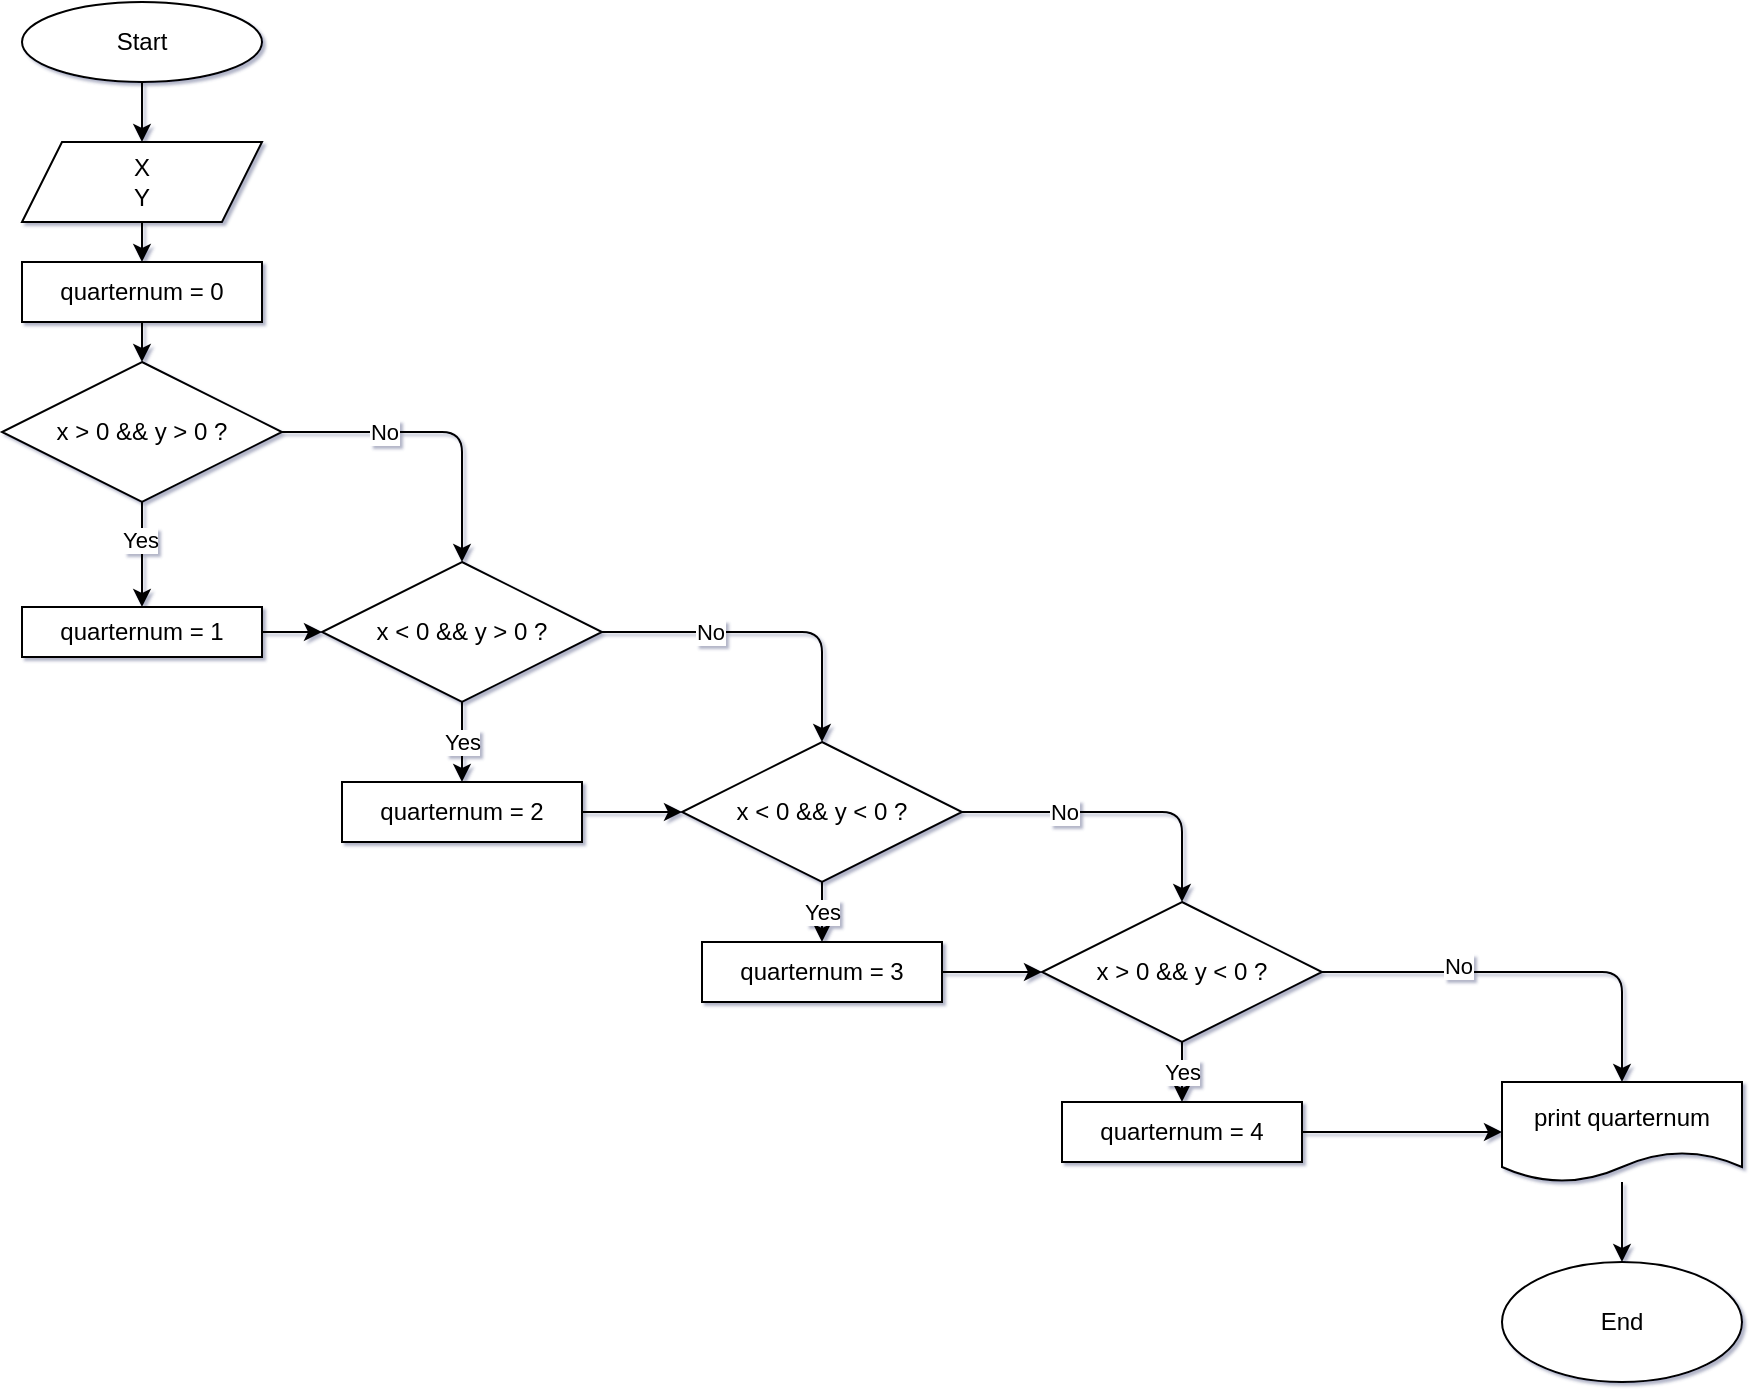 <mxfile>
    <diagram id="tJV7Jw2loRHoqNGYEGF5" name="Page-1">
        <mxGraphModel dx="1262" dy="1289" grid="1" gridSize="10" guides="1" tooltips="1" connect="1" arrows="1" fold="1" page="1" pageScale="1" pageWidth="827" pageHeight="1169" background="#ffffff" math="0" shadow="1">
            <root>
                <mxCell id="0"/>
                <mxCell id="1" parent="0"/>
                <mxCell id="5" value="" style="edgeStyle=none;html=1;fontColor=#000000;strokeColor=#000000;" edge="1" parent="1" source="3" target="4">
                    <mxGeometry relative="1" as="geometry"/>
                </mxCell>
                <mxCell id="3" value="&lt;font color=&quot;#000000&quot;&gt;Start&lt;/font&gt;" style="ellipse;whiteSpace=wrap;html=1;fillColor=#FFFFFF;" vertex="1" parent="1">
                    <mxGeometry x="40" y="30" width="120" height="40" as="geometry"/>
                </mxCell>
                <mxCell id="13" value="" style="edgeStyle=none;html=1;fontColor=#000000;strokeColor=#000000;" edge="1" parent="1" source="4" target="12">
                    <mxGeometry relative="1" as="geometry"/>
                </mxCell>
                <mxCell id="4" value="&lt;font color=&quot;#000000&quot;&gt;X&lt;br&gt;Y&lt;/font&gt;" style="shape=parallelogram;perimeter=parallelogramPerimeter;whiteSpace=wrap;html=1;fixedSize=1;fillColor=#FFFFFF;" vertex="1" parent="1">
                    <mxGeometry x="40" y="100" width="120" height="40" as="geometry"/>
                </mxCell>
                <mxCell id="21" value="" style="edgeStyle=none;html=1;fontColor=#000000;strokeColor=#000000;exitX=1;exitY=0.5;exitDx=0;exitDy=0;entryX=0.5;entryY=0;entryDx=0;entryDy=0;" edge="1" parent="1" source="8" target="19">
                    <mxGeometry relative="1" as="geometry">
                        <Array as="points">
                            <mxPoint x="260" y="245"/>
                        </Array>
                    </mxGeometry>
                </mxCell>
                <mxCell id="22" value="&lt;span style=&quot;background-color: rgb(255 , 255 , 255)&quot;&gt;No&lt;/span&gt;" style="edgeLabel;html=1;align=center;verticalAlign=middle;resizable=0;points=[];fontColor=#000000;" vertex="1" connectable="0" parent="21">
                    <mxGeometry x="-0.349" relative="1" as="geometry">
                        <mxPoint as="offset"/>
                    </mxGeometry>
                </mxCell>
                <mxCell id="24" value="" style="edgeStyle=none;html=1;fontColor=#000000;strokeColor=#000000;" edge="1" parent="1" source="8" target="23">
                    <mxGeometry relative="1" as="geometry"/>
                </mxCell>
                <mxCell id="8" value="&lt;font color=&quot;#000000&quot;&gt;x &amp;gt; 0 &amp;amp;&amp;amp; y &amp;gt; 0 ?&lt;/font&gt;" style="rhombus;whiteSpace=wrap;html=1;fillColor=#FFFFFF;" vertex="1" parent="1">
                    <mxGeometry x="30" y="210" width="140" height="70" as="geometry"/>
                </mxCell>
                <mxCell id="14" value="" style="edgeStyle=none;html=1;fontColor=#000000;strokeColor=#000000;" edge="1" parent="1" source="12" target="8">
                    <mxGeometry relative="1" as="geometry"/>
                </mxCell>
                <mxCell id="12" value="&lt;font color=&quot;#000000&quot;&gt;quarternum = 0&lt;/font&gt;" style="whiteSpace=wrap;html=1;fillColor=#FFFFFF;" vertex="1" parent="1">
                    <mxGeometry x="40" y="160" width="120" height="30" as="geometry"/>
                </mxCell>
                <mxCell id="28" value="&lt;meta charset=&quot;utf-8&quot;&gt;&lt;span style=&quot;color: rgb(0, 0, 0); font-family: helvetica; font-size: 11px; font-style: normal; font-weight: 400; letter-spacing: normal; text-align: center; text-indent: 0px; text-transform: none; word-spacing: 0px; background-color: rgb(255, 255, 255); display: inline; float: none;&quot;&gt;Yes&lt;/span&gt;" style="edgeStyle=none;html=1;fontColor=#000000;strokeColor=#000000;" edge="1" parent="1" source="19" target="27">
                    <mxGeometry relative="1" as="geometry"/>
                </mxCell>
                <mxCell id="19" value="&lt;font color=&quot;#000000&quot;&gt;x &amp;lt; 0 &amp;amp;&amp;amp; y &amp;gt; 0 ?&lt;/font&gt;" style="rhombus;whiteSpace=wrap;html=1;fillColor=#FFFFFF;" vertex="1" parent="1">
                    <mxGeometry x="190" y="310" width="140" height="70" as="geometry"/>
                </mxCell>
                <mxCell id="25" value="" style="edgeStyle=none;html=1;fontColor=#000000;strokeColor=#000000;" edge="1" parent="1" source="23" target="19">
                    <mxGeometry relative="1" as="geometry"/>
                </mxCell>
                <mxCell id="23" value="&lt;span style=&quot;color: rgb(0 , 0 , 0)&quot;&gt;quarternum = 1&lt;/span&gt;" style="whiteSpace=wrap;html=1;fillColor=#FFFFFF;" vertex="1" parent="1">
                    <mxGeometry x="40" y="332.5" width="120" height="25" as="geometry"/>
                </mxCell>
                <mxCell id="26" value="&lt;span style=&quot;background-color: rgb(255 , 255 , 255)&quot;&gt;Yes&lt;/span&gt;" style="edgeLabel;html=1;align=center;verticalAlign=middle;resizable=0;points=[];fontColor=#000000;" vertex="1" connectable="0" parent="1">
                    <mxGeometry x="230.526" y="255" as="geometry">
                        <mxPoint x="-132" y="44" as="offset"/>
                    </mxGeometry>
                </mxCell>
                <mxCell id="32" value="" style="edgeStyle=none;html=1;fontColor=#000000;strokeColor=#000000;" edge="1" parent="1" source="27" target="29">
                    <mxGeometry relative="1" as="geometry"/>
                </mxCell>
                <mxCell id="27" value="&lt;span style=&quot;color: rgb(0 , 0 , 0)&quot;&gt;quarternum = 2&lt;/span&gt;" style="whiteSpace=wrap;html=1;fillColor=#FFFFFF;" vertex="1" parent="1">
                    <mxGeometry x="200" y="420" width="120" height="30" as="geometry"/>
                </mxCell>
                <mxCell id="29" value="&lt;font color=&quot;#000000&quot;&gt;x &amp;lt; 0 &amp;amp;&amp;amp; y &amp;lt; 0 ?&lt;/font&gt;" style="rhombus;whiteSpace=wrap;html=1;fillColor=#FFFFFF;" vertex="1" parent="1">
                    <mxGeometry x="370" y="400" width="140" height="70" as="geometry"/>
                </mxCell>
                <mxCell id="30" value="" style="edgeStyle=none;html=1;fontColor=#000000;strokeColor=#000000;exitX=1;exitY=0.5;exitDx=0;exitDy=0;entryX=0.5;entryY=0;entryDx=0;entryDy=0;" edge="1" parent="1" source="19" target="29">
                    <mxGeometry relative="1" as="geometry">
                        <mxPoint x="180" y="255" as="sourcePoint"/>
                        <mxPoint x="270" y="320" as="targetPoint"/>
                        <Array as="points">
                            <mxPoint x="440" y="345"/>
                        </Array>
                    </mxGeometry>
                </mxCell>
                <mxCell id="31" value="&lt;span style=&quot;background-color: rgb(255 , 255 , 255)&quot;&gt;No&lt;/span&gt;" style="edgeLabel;html=1;align=center;verticalAlign=middle;resizable=0;points=[];fontColor=#000000;" vertex="1" connectable="0" parent="30">
                    <mxGeometry x="-0.349" relative="1" as="geometry">
                        <mxPoint as="offset"/>
                    </mxGeometry>
                </mxCell>
                <mxCell id="35" value="&lt;meta charset=&quot;utf-8&quot;&gt;&lt;span style=&quot;color: rgb(0, 0, 0); font-family: helvetica; font-size: 11px; font-style: normal; font-weight: 400; letter-spacing: normal; text-align: center; text-indent: 0px; text-transform: none; word-spacing: 0px; background-color: rgb(255, 255, 255); display: inline; float: none;&quot;&gt;Yes&lt;/span&gt;" style="edgeStyle=none;html=1;fontColor=#000000;strokeColor=#000000;" edge="1" parent="1" target="37">
                    <mxGeometry relative="1" as="geometry">
                        <mxPoint x="440" y="470" as="sourcePoint"/>
                    </mxGeometry>
                </mxCell>
                <mxCell id="36" value="" style="edgeStyle=none;html=1;fontColor=#000000;strokeColor=#000000;exitX=1;exitY=0.5;exitDx=0;exitDy=0;entryX=0;entryY=0.5;entryDx=0;entryDy=0;" edge="1" parent="1" source="37" target="38">
                    <mxGeometry relative="1" as="geometry">
                        <mxPoint x="550" y="530" as="targetPoint"/>
                    </mxGeometry>
                </mxCell>
                <mxCell id="37" value="&lt;span style=&quot;color: rgb(0 , 0 , 0)&quot;&gt;quarternum = 3&lt;/span&gt;" style="whiteSpace=wrap;html=1;fillColor=#FFFFFF;" vertex="1" parent="1">
                    <mxGeometry x="380" y="500" width="120" height="30" as="geometry"/>
                </mxCell>
                <mxCell id="44" value="" style="edgeStyle=none;html=1;fontColor=#000000;strokeColor=#000000;exitX=1;exitY=0.5;exitDx=0;exitDy=0;" edge="1" parent="1" source="38" target="43">
                    <mxGeometry relative="1" as="geometry">
                        <Array as="points">
                            <mxPoint x="840" y="515"/>
                        </Array>
                    </mxGeometry>
                </mxCell>
                <mxCell id="38" value="&lt;font color=&quot;#000000&quot;&gt;x &amp;gt; 0 &amp;amp;&amp;amp; y &amp;lt; 0 ?&lt;/font&gt;" style="rhombus;whiteSpace=wrap;html=1;fillColor=#FFFFFF;" vertex="1" parent="1">
                    <mxGeometry x="550" y="480" width="140" height="70" as="geometry"/>
                </mxCell>
                <mxCell id="39" value="" style="edgeStyle=none;html=1;fontColor=#000000;strokeColor=#000000;exitX=1;exitY=0.5;exitDx=0;exitDy=0;entryX=0.5;entryY=0;entryDx=0;entryDy=0;" edge="1" parent="1" target="38" source="29">
                    <mxGeometry relative="1" as="geometry">
                        <mxPoint x="510" y="440" as="sourcePoint"/>
                        <mxPoint x="620" y="490" as="targetPoint"/>
                        <Array as="points">
                            <mxPoint x="620" y="435"/>
                        </Array>
                    </mxGeometry>
                </mxCell>
                <mxCell id="40" value="&lt;span style=&quot;background-color: rgb(255 , 255 , 255)&quot;&gt;No&lt;/span&gt;" style="edgeLabel;html=1;align=center;verticalAlign=middle;resizable=0;points=[];fontColor=#000000;" vertex="1" connectable="0" parent="39">
                    <mxGeometry x="-0.349" relative="1" as="geometry">
                        <mxPoint as="offset"/>
                    </mxGeometry>
                </mxCell>
                <mxCell id="41" value="&lt;meta charset=&quot;utf-8&quot;&gt;&lt;span style=&quot;color: rgb(0, 0, 0); font-family: helvetica; font-size: 11px; font-style: normal; font-weight: 400; letter-spacing: normal; text-align: center; text-indent: 0px; text-transform: none; word-spacing: 0px; background-color: rgb(255, 255, 255); display: inline; float: none;&quot;&gt;Yes&lt;/span&gt;" style="edgeStyle=none;html=1;fontColor=#000000;strokeColor=#000000;" edge="1" parent="1" target="42">
                    <mxGeometry relative="1" as="geometry">
                        <mxPoint x="620" y="550" as="sourcePoint"/>
                    </mxGeometry>
                </mxCell>
                <mxCell id="46" value="" style="edgeStyle=none;html=1;fontColor=#000000;strokeColor=#000000;" edge="1" parent="1" source="42" target="43">
                    <mxGeometry relative="1" as="geometry"/>
                </mxCell>
                <mxCell id="42" value="&lt;span style=&quot;color: rgb(0 , 0 , 0)&quot;&gt;quarternum = 4&lt;/span&gt;" style="whiteSpace=wrap;html=1;fillColor=#FFFFFF;" vertex="1" parent="1">
                    <mxGeometry x="560" y="580" width="120" height="30" as="geometry"/>
                </mxCell>
                <mxCell id="49" value="" style="edgeStyle=none;html=1;fontColor=#000000;strokeColor=#000000;" edge="1" parent="1" source="43" target="48">
                    <mxGeometry relative="1" as="geometry"/>
                </mxCell>
                <mxCell id="43" value="&lt;span style=&quot;color: rgb(0 , 0 , 0)&quot;&gt;print quarternum&lt;/span&gt;" style="shape=document;whiteSpace=wrap;html=1;boundedLbl=1;fillColor=#FFFFFF;" vertex="1" parent="1">
                    <mxGeometry x="780" y="570" width="120" height="50" as="geometry"/>
                </mxCell>
                <mxCell id="45" value="&lt;span style=&quot;background-color: rgb(255 , 255 , 255)&quot;&gt;No&lt;/span&gt;" style="edgeLabel;html=1;align=center;verticalAlign=middle;resizable=0;points=[];fontColor=#000000;" vertex="1" connectable="0" parent="1">
                    <mxGeometry x="570.526" y="450" as="geometry">
                        <mxPoint x="187" y="62" as="offset"/>
                    </mxGeometry>
                </mxCell>
                <mxCell id="48" value="&lt;font color=&quot;#000000&quot;&gt;End&lt;/font&gt;" style="ellipse;whiteSpace=wrap;html=1;fillColor=#FFFFFF;" vertex="1" parent="1">
                    <mxGeometry x="780" y="660" width="120" height="60" as="geometry"/>
                </mxCell>
            </root>
        </mxGraphModel>
    </diagram>
</mxfile>